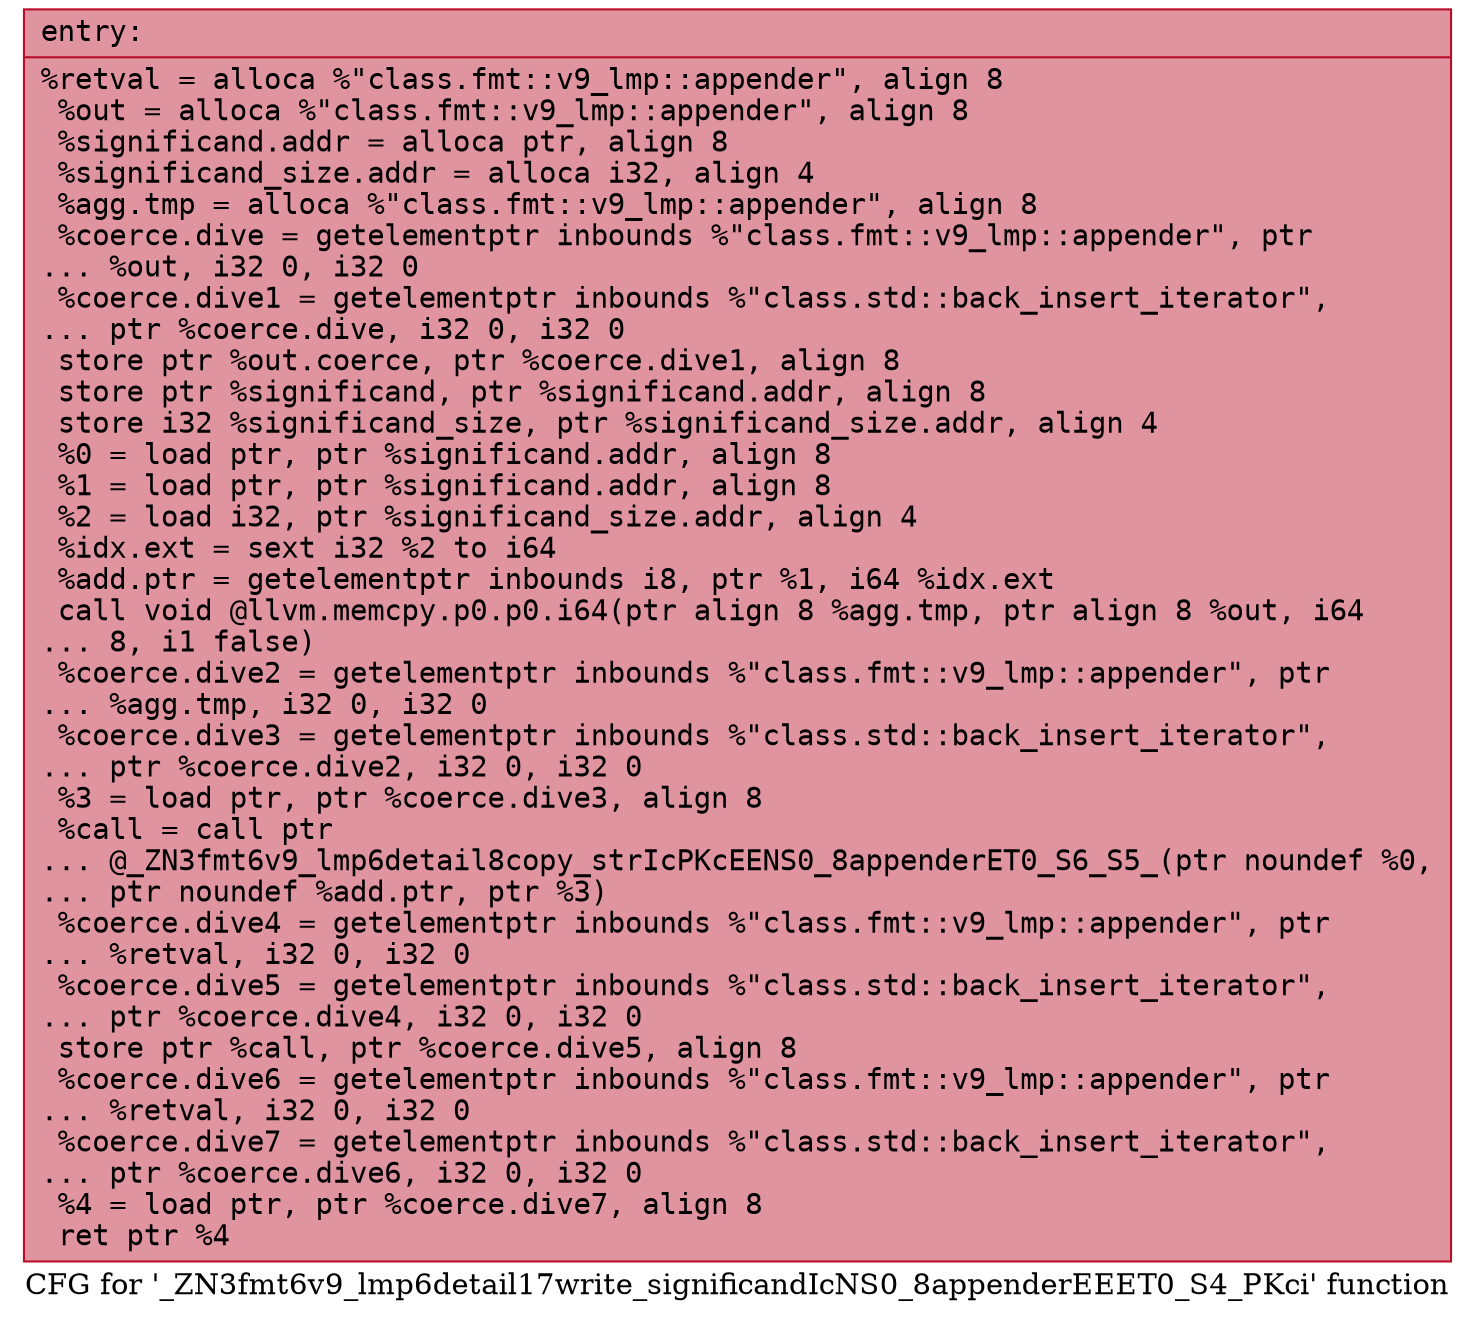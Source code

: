 digraph "CFG for '_ZN3fmt6v9_lmp6detail17write_significandIcNS0_8appenderEEET0_S4_PKci' function" {
	label="CFG for '_ZN3fmt6v9_lmp6detail17write_significandIcNS0_8appenderEEET0_S4_PKci' function";

	Node0x556bfed03f30 [shape=record,color="#b70d28ff", style=filled, fillcolor="#b70d2870" fontname="Courier",label="{entry:\l|  %retval = alloca %\"class.fmt::v9_lmp::appender\", align 8\l  %out = alloca %\"class.fmt::v9_lmp::appender\", align 8\l  %significand.addr = alloca ptr, align 8\l  %significand_size.addr = alloca i32, align 4\l  %agg.tmp = alloca %\"class.fmt::v9_lmp::appender\", align 8\l  %coerce.dive = getelementptr inbounds %\"class.fmt::v9_lmp::appender\", ptr\l... %out, i32 0, i32 0\l  %coerce.dive1 = getelementptr inbounds %\"class.std::back_insert_iterator\",\l... ptr %coerce.dive, i32 0, i32 0\l  store ptr %out.coerce, ptr %coerce.dive1, align 8\l  store ptr %significand, ptr %significand.addr, align 8\l  store i32 %significand_size, ptr %significand_size.addr, align 4\l  %0 = load ptr, ptr %significand.addr, align 8\l  %1 = load ptr, ptr %significand.addr, align 8\l  %2 = load i32, ptr %significand_size.addr, align 4\l  %idx.ext = sext i32 %2 to i64\l  %add.ptr = getelementptr inbounds i8, ptr %1, i64 %idx.ext\l  call void @llvm.memcpy.p0.p0.i64(ptr align 8 %agg.tmp, ptr align 8 %out, i64\l... 8, i1 false)\l  %coerce.dive2 = getelementptr inbounds %\"class.fmt::v9_lmp::appender\", ptr\l... %agg.tmp, i32 0, i32 0\l  %coerce.dive3 = getelementptr inbounds %\"class.std::back_insert_iterator\",\l... ptr %coerce.dive2, i32 0, i32 0\l  %3 = load ptr, ptr %coerce.dive3, align 8\l  %call = call ptr\l... @_ZN3fmt6v9_lmp6detail8copy_strIcPKcEENS0_8appenderET0_S6_S5_(ptr noundef %0,\l... ptr noundef %add.ptr, ptr %3)\l  %coerce.dive4 = getelementptr inbounds %\"class.fmt::v9_lmp::appender\", ptr\l... %retval, i32 0, i32 0\l  %coerce.dive5 = getelementptr inbounds %\"class.std::back_insert_iterator\",\l... ptr %coerce.dive4, i32 0, i32 0\l  store ptr %call, ptr %coerce.dive5, align 8\l  %coerce.dive6 = getelementptr inbounds %\"class.fmt::v9_lmp::appender\", ptr\l... %retval, i32 0, i32 0\l  %coerce.dive7 = getelementptr inbounds %\"class.std::back_insert_iterator\",\l... ptr %coerce.dive6, i32 0, i32 0\l  %4 = load ptr, ptr %coerce.dive7, align 8\l  ret ptr %4\l}"];
}
